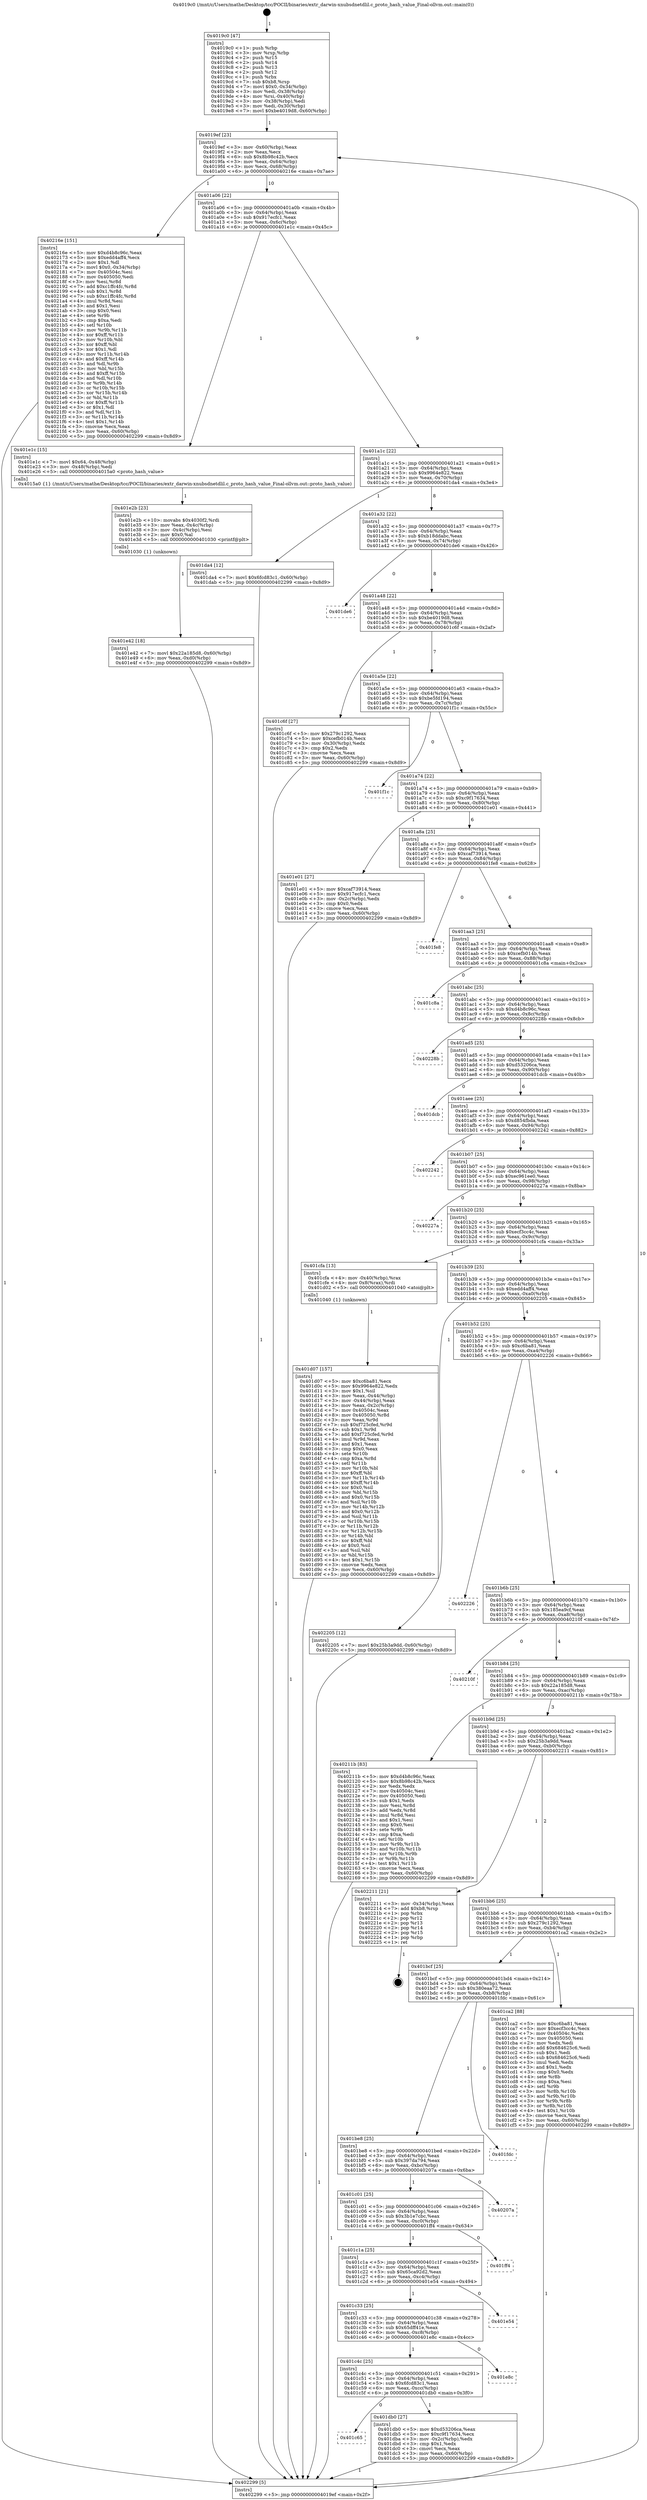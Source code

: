 digraph "0x4019c0" {
  label = "0x4019c0 (/mnt/c/Users/mathe/Desktop/tcc/POCII/binaries/extr_darwin-xnubsdnetdlil.c_proto_hash_value_Final-ollvm.out::main(0))"
  labelloc = "t"
  node[shape=record]

  Entry [label="",width=0.3,height=0.3,shape=circle,fillcolor=black,style=filled]
  "0x4019ef" [label="{
     0x4019ef [23]\l
     | [instrs]\l
     &nbsp;&nbsp;0x4019ef \<+3\>: mov -0x60(%rbp),%eax\l
     &nbsp;&nbsp;0x4019f2 \<+2\>: mov %eax,%ecx\l
     &nbsp;&nbsp;0x4019f4 \<+6\>: sub $0x8b98c42b,%ecx\l
     &nbsp;&nbsp;0x4019fa \<+3\>: mov %eax,-0x64(%rbp)\l
     &nbsp;&nbsp;0x4019fd \<+3\>: mov %ecx,-0x68(%rbp)\l
     &nbsp;&nbsp;0x401a00 \<+6\>: je 000000000040216e \<main+0x7ae\>\l
  }"]
  "0x40216e" [label="{
     0x40216e [151]\l
     | [instrs]\l
     &nbsp;&nbsp;0x40216e \<+5\>: mov $0xd4b8c96c,%eax\l
     &nbsp;&nbsp;0x402173 \<+5\>: mov $0xedd4aff4,%ecx\l
     &nbsp;&nbsp;0x402178 \<+2\>: mov $0x1,%dl\l
     &nbsp;&nbsp;0x40217a \<+7\>: movl $0x0,-0x34(%rbp)\l
     &nbsp;&nbsp;0x402181 \<+7\>: mov 0x40504c,%esi\l
     &nbsp;&nbsp;0x402188 \<+7\>: mov 0x405050,%edi\l
     &nbsp;&nbsp;0x40218f \<+3\>: mov %esi,%r8d\l
     &nbsp;&nbsp;0x402192 \<+7\>: add $0xc1ffc4fc,%r8d\l
     &nbsp;&nbsp;0x402199 \<+4\>: sub $0x1,%r8d\l
     &nbsp;&nbsp;0x40219d \<+7\>: sub $0xc1ffc4fc,%r8d\l
     &nbsp;&nbsp;0x4021a4 \<+4\>: imul %r8d,%esi\l
     &nbsp;&nbsp;0x4021a8 \<+3\>: and $0x1,%esi\l
     &nbsp;&nbsp;0x4021ab \<+3\>: cmp $0x0,%esi\l
     &nbsp;&nbsp;0x4021ae \<+4\>: sete %r9b\l
     &nbsp;&nbsp;0x4021b2 \<+3\>: cmp $0xa,%edi\l
     &nbsp;&nbsp;0x4021b5 \<+4\>: setl %r10b\l
     &nbsp;&nbsp;0x4021b9 \<+3\>: mov %r9b,%r11b\l
     &nbsp;&nbsp;0x4021bc \<+4\>: xor $0xff,%r11b\l
     &nbsp;&nbsp;0x4021c0 \<+3\>: mov %r10b,%bl\l
     &nbsp;&nbsp;0x4021c3 \<+3\>: xor $0xff,%bl\l
     &nbsp;&nbsp;0x4021c6 \<+3\>: xor $0x1,%dl\l
     &nbsp;&nbsp;0x4021c9 \<+3\>: mov %r11b,%r14b\l
     &nbsp;&nbsp;0x4021cc \<+4\>: and $0xff,%r14b\l
     &nbsp;&nbsp;0x4021d0 \<+3\>: and %dl,%r9b\l
     &nbsp;&nbsp;0x4021d3 \<+3\>: mov %bl,%r15b\l
     &nbsp;&nbsp;0x4021d6 \<+4\>: and $0xff,%r15b\l
     &nbsp;&nbsp;0x4021da \<+3\>: and %dl,%r10b\l
     &nbsp;&nbsp;0x4021dd \<+3\>: or %r9b,%r14b\l
     &nbsp;&nbsp;0x4021e0 \<+3\>: or %r10b,%r15b\l
     &nbsp;&nbsp;0x4021e3 \<+3\>: xor %r15b,%r14b\l
     &nbsp;&nbsp;0x4021e6 \<+3\>: or %bl,%r11b\l
     &nbsp;&nbsp;0x4021e9 \<+4\>: xor $0xff,%r11b\l
     &nbsp;&nbsp;0x4021ed \<+3\>: or $0x1,%dl\l
     &nbsp;&nbsp;0x4021f0 \<+3\>: and %dl,%r11b\l
     &nbsp;&nbsp;0x4021f3 \<+3\>: or %r11b,%r14b\l
     &nbsp;&nbsp;0x4021f6 \<+4\>: test $0x1,%r14b\l
     &nbsp;&nbsp;0x4021fa \<+3\>: cmovne %ecx,%eax\l
     &nbsp;&nbsp;0x4021fd \<+3\>: mov %eax,-0x60(%rbp)\l
     &nbsp;&nbsp;0x402200 \<+5\>: jmp 0000000000402299 \<main+0x8d9\>\l
  }"]
  "0x401a06" [label="{
     0x401a06 [22]\l
     | [instrs]\l
     &nbsp;&nbsp;0x401a06 \<+5\>: jmp 0000000000401a0b \<main+0x4b\>\l
     &nbsp;&nbsp;0x401a0b \<+3\>: mov -0x64(%rbp),%eax\l
     &nbsp;&nbsp;0x401a0e \<+5\>: sub $0x917ecfc1,%eax\l
     &nbsp;&nbsp;0x401a13 \<+3\>: mov %eax,-0x6c(%rbp)\l
     &nbsp;&nbsp;0x401a16 \<+6\>: je 0000000000401e1c \<main+0x45c\>\l
  }"]
  Exit [label="",width=0.3,height=0.3,shape=circle,fillcolor=black,style=filled,peripheries=2]
  "0x401e1c" [label="{
     0x401e1c [15]\l
     | [instrs]\l
     &nbsp;&nbsp;0x401e1c \<+7\>: movl $0x64,-0x48(%rbp)\l
     &nbsp;&nbsp;0x401e23 \<+3\>: mov -0x48(%rbp),%edi\l
     &nbsp;&nbsp;0x401e26 \<+5\>: call 00000000004015a0 \<proto_hash_value\>\l
     | [calls]\l
     &nbsp;&nbsp;0x4015a0 \{1\} (/mnt/c/Users/mathe/Desktop/tcc/POCII/binaries/extr_darwin-xnubsdnetdlil.c_proto_hash_value_Final-ollvm.out::proto_hash_value)\l
  }"]
  "0x401a1c" [label="{
     0x401a1c [22]\l
     | [instrs]\l
     &nbsp;&nbsp;0x401a1c \<+5\>: jmp 0000000000401a21 \<main+0x61\>\l
     &nbsp;&nbsp;0x401a21 \<+3\>: mov -0x64(%rbp),%eax\l
     &nbsp;&nbsp;0x401a24 \<+5\>: sub $0x9964e822,%eax\l
     &nbsp;&nbsp;0x401a29 \<+3\>: mov %eax,-0x70(%rbp)\l
     &nbsp;&nbsp;0x401a2c \<+6\>: je 0000000000401da4 \<main+0x3e4\>\l
  }"]
  "0x401e42" [label="{
     0x401e42 [18]\l
     | [instrs]\l
     &nbsp;&nbsp;0x401e42 \<+7\>: movl $0x22a185d8,-0x60(%rbp)\l
     &nbsp;&nbsp;0x401e49 \<+6\>: mov %eax,-0xd0(%rbp)\l
     &nbsp;&nbsp;0x401e4f \<+5\>: jmp 0000000000402299 \<main+0x8d9\>\l
  }"]
  "0x401da4" [label="{
     0x401da4 [12]\l
     | [instrs]\l
     &nbsp;&nbsp;0x401da4 \<+7\>: movl $0x6fcd83c1,-0x60(%rbp)\l
     &nbsp;&nbsp;0x401dab \<+5\>: jmp 0000000000402299 \<main+0x8d9\>\l
  }"]
  "0x401a32" [label="{
     0x401a32 [22]\l
     | [instrs]\l
     &nbsp;&nbsp;0x401a32 \<+5\>: jmp 0000000000401a37 \<main+0x77\>\l
     &nbsp;&nbsp;0x401a37 \<+3\>: mov -0x64(%rbp),%eax\l
     &nbsp;&nbsp;0x401a3a \<+5\>: sub $0xb18ddabc,%eax\l
     &nbsp;&nbsp;0x401a3f \<+3\>: mov %eax,-0x74(%rbp)\l
     &nbsp;&nbsp;0x401a42 \<+6\>: je 0000000000401de6 \<main+0x426\>\l
  }"]
  "0x401e2b" [label="{
     0x401e2b [23]\l
     | [instrs]\l
     &nbsp;&nbsp;0x401e2b \<+10\>: movabs $0x4030f2,%rdi\l
     &nbsp;&nbsp;0x401e35 \<+3\>: mov %eax,-0x4c(%rbp)\l
     &nbsp;&nbsp;0x401e38 \<+3\>: mov -0x4c(%rbp),%esi\l
     &nbsp;&nbsp;0x401e3b \<+2\>: mov $0x0,%al\l
     &nbsp;&nbsp;0x401e3d \<+5\>: call 0000000000401030 \<printf@plt\>\l
     | [calls]\l
     &nbsp;&nbsp;0x401030 \{1\} (unknown)\l
  }"]
  "0x401de6" [label="{
     0x401de6\l
  }", style=dashed]
  "0x401a48" [label="{
     0x401a48 [22]\l
     | [instrs]\l
     &nbsp;&nbsp;0x401a48 \<+5\>: jmp 0000000000401a4d \<main+0x8d\>\l
     &nbsp;&nbsp;0x401a4d \<+3\>: mov -0x64(%rbp),%eax\l
     &nbsp;&nbsp;0x401a50 \<+5\>: sub $0xbe4019d8,%eax\l
     &nbsp;&nbsp;0x401a55 \<+3\>: mov %eax,-0x78(%rbp)\l
     &nbsp;&nbsp;0x401a58 \<+6\>: je 0000000000401c6f \<main+0x2af\>\l
  }"]
  "0x401c65" [label="{
     0x401c65\l
  }", style=dashed]
  "0x401c6f" [label="{
     0x401c6f [27]\l
     | [instrs]\l
     &nbsp;&nbsp;0x401c6f \<+5\>: mov $0x279c1292,%eax\l
     &nbsp;&nbsp;0x401c74 \<+5\>: mov $0xcefb014b,%ecx\l
     &nbsp;&nbsp;0x401c79 \<+3\>: mov -0x30(%rbp),%edx\l
     &nbsp;&nbsp;0x401c7c \<+3\>: cmp $0x2,%edx\l
     &nbsp;&nbsp;0x401c7f \<+3\>: cmovne %ecx,%eax\l
     &nbsp;&nbsp;0x401c82 \<+3\>: mov %eax,-0x60(%rbp)\l
     &nbsp;&nbsp;0x401c85 \<+5\>: jmp 0000000000402299 \<main+0x8d9\>\l
  }"]
  "0x401a5e" [label="{
     0x401a5e [22]\l
     | [instrs]\l
     &nbsp;&nbsp;0x401a5e \<+5\>: jmp 0000000000401a63 \<main+0xa3\>\l
     &nbsp;&nbsp;0x401a63 \<+3\>: mov -0x64(%rbp),%eax\l
     &nbsp;&nbsp;0x401a66 \<+5\>: sub $0xbe5fd194,%eax\l
     &nbsp;&nbsp;0x401a6b \<+3\>: mov %eax,-0x7c(%rbp)\l
     &nbsp;&nbsp;0x401a6e \<+6\>: je 0000000000401f1c \<main+0x55c\>\l
  }"]
  "0x402299" [label="{
     0x402299 [5]\l
     | [instrs]\l
     &nbsp;&nbsp;0x402299 \<+5\>: jmp 00000000004019ef \<main+0x2f\>\l
  }"]
  "0x4019c0" [label="{
     0x4019c0 [47]\l
     | [instrs]\l
     &nbsp;&nbsp;0x4019c0 \<+1\>: push %rbp\l
     &nbsp;&nbsp;0x4019c1 \<+3\>: mov %rsp,%rbp\l
     &nbsp;&nbsp;0x4019c4 \<+2\>: push %r15\l
     &nbsp;&nbsp;0x4019c6 \<+2\>: push %r14\l
     &nbsp;&nbsp;0x4019c8 \<+2\>: push %r13\l
     &nbsp;&nbsp;0x4019ca \<+2\>: push %r12\l
     &nbsp;&nbsp;0x4019cc \<+1\>: push %rbx\l
     &nbsp;&nbsp;0x4019cd \<+7\>: sub $0xb8,%rsp\l
     &nbsp;&nbsp;0x4019d4 \<+7\>: movl $0x0,-0x34(%rbp)\l
     &nbsp;&nbsp;0x4019db \<+3\>: mov %edi,-0x38(%rbp)\l
     &nbsp;&nbsp;0x4019de \<+4\>: mov %rsi,-0x40(%rbp)\l
     &nbsp;&nbsp;0x4019e2 \<+3\>: mov -0x38(%rbp),%edi\l
     &nbsp;&nbsp;0x4019e5 \<+3\>: mov %edi,-0x30(%rbp)\l
     &nbsp;&nbsp;0x4019e8 \<+7\>: movl $0xbe4019d8,-0x60(%rbp)\l
  }"]
  "0x401db0" [label="{
     0x401db0 [27]\l
     | [instrs]\l
     &nbsp;&nbsp;0x401db0 \<+5\>: mov $0xd53206ca,%eax\l
     &nbsp;&nbsp;0x401db5 \<+5\>: mov $0xc9f17634,%ecx\l
     &nbsp;&nbsp;0x401dba \<+3\>: mov -0x2c(%rbp),%edx\l
     &nbsp;&nbsp;0x401dbd \<+3\>: cmp $0x1,%edx\l
     &nbsp;&nbsp;0x401dc0 \<+3\>: cmovl %ecx,%eax\l
     &nbsp;&nbsp;0x401dc3 \<+3\>: mov %eax,-0x60(%rbp)\l
     &nbsp;&nbsp;0x401dc6 \<+5\>: jmp 0000000000402299 \<main+0x8d9\>\l
  }"]
  "0x401f1c" [label="{
     0x401f1c\l
  }", style=dashed]
  "0x401a74" [label="{
     0x401a74 [22]\l
     | [instrs]\l
     &nbsp;&nbsp;0x401a74 \<+5\>: jmp 0000000000401a79 \<main+0xb9\>\l
     &nbsp;&nbsp;0x401a79 \<+3\>: mov -0x64(%rbp),%eax\l
     &nbsp;&nbsp;0x401a7c \<+5\>: sub $0xc9f17634,%eax\l
     &nbsp;&nbsp;0x401a81 \<+3\>: mov %eax,-0x80(%rbp)\l
     &nbsp;&nbsp;0x401a84 \<+6\>: je 0000000000401e01 \<main+0x441\>\l
  }"]
  "0x401c4c" [label="{
     0x401c4c [25]\l
     | [instrs]\l
     &nbsp;&nbsp;0x401c4c \<+5\>: jmp 0000000000401c51 \<main+0x291\>\l
     &nbsp;&nbsp;0x401c51 \<+3\>: mov -0x64(%rbp),%eax\l
     &nbsp;&nbsp;0x401c54 \<+5\>: sub $0x6fcd83c1,%eax\l
     &nbsp;&nbsp;0x401c59 \<+6\>: mov %eax,-0xcc(%rbp)\l
     &nbsp;&nbsp;0x401c5f \<+6\>: je 0000000000401db0 \<main+0x3f0\>\l
  }"]
  "0x401e01" [label="{
     0x401e01 [27]\l
     | [instrs]\l
     &nbsp;&nbsp;0x401e01 \<+5\>: mov $0xcaf73914,%eax\l
     &nbsp;&nbsp;0x401e06 \<+5\>: mov $0x917ecfc1,%ecx\l
     &nbsp;&nbsp;0x401e0b \<+3\>: mov -0x2c(%rbp),%edx\l
     &nbsp;&nbsp;0x401e0e \<+3\>: cmp $0x0,%edx\l
     &nbsp;&nbsp;0x401e11 \<+3\>: cmove %ecx,%eax\l
     &nbsp;&nbsp;0x401e14 \<+3\>: mov %eax,-0x60(%rbp)\l
     &nbsp;&nbsp;0x401e17 \<+5\>: jmp 0000000000402299 \<main+0x8d9\>\l
  }"]
  "0x401a8a" [label="{
     0x401a8a [25]\l
     | [instrs]\l
     &nbsp;&nbsp;0x401a8a \<+5\>: jmp 0000000000401a8f \<main+0xcf\>\l
     &nbsp;&nbsp;0x401a8f \<+3\>: mov -0x64(%rbp),%eax\l
     &nbsp;&nbsp;0x401a92 \<+5\>: sub $0xcaf73914,%eax\l
     &nbsp;&nbsp;0x401a97 \<+6\>: mov %eax,-0x84(%rbp)\l
     &nbsp;&nbsp;0x401a9d \<+6\>: je 0000000000401fe8 \<main+0x628\>\l
  }"]
  "0x401e8c" [label="{
     0x401e8c\l
  }", style=dashed]
  "0x401fe8" [label="{
     0x401fe8\l
  }", style=dashed]
  "0x401aa3" [label="{
     0x401aa3 [25]\l
     | [instrs]\l
     &nbsp;&nbsp;0x401aa3 \<+5\>: jmp 0000000000401aa8 \<main+0xe8\>\l
     &nbsp;&nbsp;0x401aa8 \<+3\>: mov -0x64(%rbp),%eax\l
     &nbsp;&nbsp;0x401aab \<+5\>: sub $0xcefb014b,%eax\l
     &nbsp;&nbsp;0x401ab0 \<+6\>: mov %eax,-0x88(%rbp)\l
     &nbsp;&nbsp;0x401ab6 \<+6\>: je 0000000000401c8a \<main+0x2ca\>\l
  }"]
  "0x401c33" [label="{
     0x401c33 [25]\l
     | [instrs]\l
     &nbsp;&nbsp;0x401c33 \<+5\>: jmp 0000000000401c38 \<main+0x278\>\l
     &nbsp;&nbsp;0x401c38 \<+3\>: mov -0x64(%rbp),%eax\l
     &nbsp;&nbsp;0x401c3b \<+5\>: sub $0x65dff41e,%eax\l
     &nbsp;&nbsp;0x401c40 \<+6\>: mov %eax,-0xc8(%rbp)\l
     &nbsp;&nbsp;0x401c46 \<+6\>: je 0000000000401e8c \<main+0x4cc\>\l
  }"]
  "0x401c8a" [label="{
     0x401c8a\l
  }", style=dashed]
  "0x401abc" [label="{
     0x401abc [25]\l
     | [instrs]\l
     &nbsp;&nbsp;0x401abc \<+5\>: jmp 0000000000401ac1 \<main+0x101\>\l
     &nbsp;&nbsp;0x401ac1 \<+3\>: mov -0x64(%rbp),%eax\l
     &nbsp;&nbsp;0x401ac4 \<+5\>: sub $0xd4b8c96c,%eax\l
     &nbsp;&nbsp;0x401ac9 \<+6\>: mov %eax,-0x8c(%rbp)\l
     &nbsp;&nbsp;0x401acf \<+6\>: je 000000000040228b \<main+0x8cb\>\l
  }"]
  "0x401e54" [label="{
     0x401e54\l
  }", style=dashed]
  "0x40228b" [label="{
     0x40228b\l
  }", style=dashed]
  "0x401ad5" [label="{
     0x401ad5 [25]\l
     | [instrs]\l
     &nbsp;&nbsp;0x401ad5 \<+5\>: jmp 0000000000401ada \<main+0x11a\>\l
     &nbsp;&nbsp;0x401ada \<+3\>: mov -0x64(%rbp),%eax\l
     &nbsp;&nbsp;0x401add \<+5\>: sub $0xd53206ca,%eax\l
     &nbsp;&nbsp;0x401ae2 \<+6\>: mov %eax,-0x90(%rbp)\l
     &nbsp;&nbsp;0x401ae8 \<+6\>: je 0000000000401dcb \<main+0x40b\>\l
  }"]
  "0x401c1a" [label="{
     0x401c1a [25]\l
     | [instrs]\l
     &nbsp;&nbsp;0x401c1a \<+5\>: jmp 0000000000401c1f \<main+0x25f\>\l
     &nbsp;&nbsp;0x401c1f \<+3\>: mov -0x64(%rbp),%eax\l
     &nbsp;&nbsp;0x401c22 \<+5\>: sub $0x65ca92d2,%eax\l
     &nbsp;&nbsp;0x401c27 \<+6\>: mov %eax,-0xc4(%rbp)\l
     &nbsp;&nbsp;0x401c2d \<+6\>: je 0000000000401e54 \<main+0x494\>\l
  }"]
  "0x401dcb" [label="{
     0x401dcb\l
  }", style=dashed]
  "0x401aee" [label="{
     0x401aee [25]\l
     | [instrs]\l
     &nbsp;&nbsp;0x401aee \<+5\>: jmp 0000000000401af3 \<main+0x133\>\l
     &nbsp;&nbsp;0x401af3 \<+3\>: mov -0x64(%rbp),%eax\l
     &nbsp;&nbsp;0x401af6 \<+5\>: sub $0xd854fbda,%eax\l
     &nbsp;&nbsp;0x401afb \<+6\>: mov %eax,-0x94(%rbp)\l
     &nbsp;&nbsp;0x401b01 \<+6\>: je 0000000000402242 \<main+0x882\>\l
  }"]
  "0x401ff4" [label="{
     0x401ff4\l
  }", style=dashed]
  "0x402242" [label="{
     0x402242\l
  }", style=dashed]
  "0x401b07" [label="{
     0x401b07 [25]\l
     | [instrs]\l
     &nbsp;&nbsp;0x401b07 \<+5\>: jmp 0000000000401b0c \<main+0x14c\>\l
     &nbsp;&nbsp;0x401b0c \<+3\>: mov -0x64(%rbp),%eax\l
     &nbsp;&nbsp;0x401b0f \<+5\>: sub $0xec961ee0,%eax\l
     &nbsp;&nbsp;0x401b14 \<+6\>: mov %eax,-0x98(%rbp)\l
     &nbsp;&nbsp;0x401b1a \<+6\>: je 000000000040227a \<main+0x8ba\>\l
  }"]
  "0x401c01" [label="{
     0x401c01 [25]\l
     | [instrs]\l
     &nbsp;&nbsp;0x401c01 \<+5\>: jmp 0000000000401c06 \<main+0x246\>\l
     &nbsp;&nbsp;0x401c06 \<+3\>: mov -0x64(%rbp),%eax\l
     &nbsp;&nbsp;0x401c09 \<+5\>: sub $0x3b1e7cbc,%eax\l
     &nbsp;&nbsp;0x401c0e \<+6\>: mov %eax,-0xc0(%rbp)\l
     &nbsp;&nbsp;0x401c14 \<+6\>: je 0000000000401ff4 \<main+0x634\>\l
  }"]
  "0x40227a" [label="{
     0x40227a\l
  }", style=dashed]
  "0x401b20" [label="{
     0x401b20 [25]\l
     | [instrs]\l
     &nbsp;&nbsp;0x401b20 \<+5\>: jmp 0000000000401b25 \<main+0x165\>\l
     &nbsp;&nbsp;0x401b25 \<+3\>: mov -0x64(%rbp),%eax\l
     &nbsp;&nbsp;0x401b28 \<+5\>: sub $0xecf3cc4c,%eax\l
     &nbsp;&nbsp;0x401b2d \<+6\>: mov %eax,-0x9c(%rbp)\l
     &nbsp;&nbsp;0x401b33 \<+6\>: je 0000000000401cfa \<main+0x33a\>\l
  }"]
  "0x40207a" [label="{
     0x40207a\l
  }", style=dashed]
  "0x401cfa" [label="{
     0x401cfa [13]\l
     | [instrs]\l
     &nbsp;&nbsp;0x401cfa \<+4\>: mov -0x40(%rbp),%rax\l
     &nbsp;&nbsp;0x401cfe \<+4\>: mov 0x8(%rax),%rdi\l
     &nbsp;&nbsp;0x401d02 \<+5\>: call 0000000000401040 \<atoi@plt\>\l
     | [calls]\l
     &nbsp;&nbsp;0x401040 \{1\} (unknown)\l
  }"]
  "0x401b39" [label="{
     0x401b39 [25]\l
     | [instrs]\l
     &nbsp;&nbsp;0x401b39 \<+5\>: jmp 0000000000401b3e \<main+0x17e\>\l
     &nbsp;&nbsp;0x401b3e \<+3\>: mov -0x64(%rbp),%eax\l
     &nbsp;&nbsp;0x401b41 \<+5\>: sub $0xedd4aff4,%eax\l
     &nbsp;&nbsp;0x401b46 \<+6\>: mov %eax,-0xa0(%rbp)\l
     &nbsp;&nbsp;0x401b4c \<+6\>: je 0000000000402205 \<main+0x845\>\l
  }"]
  "0x401be8" [label="{
     0x401be8 [25]\l
     | [instrs]\l
     &nbsp;&nbsp;0x401be8 \<+5\>: jmp 0000000000401bed \<main+0x22d\>\l
     &nbsp;&nbsp;0x401bed \<+3\>: mov -0x64(%rbp),%eax\l
     &nbsp;&nbsp;0x401bf0 \<+5\>: sub $0x397da794,%eax\l
     &nbsp;&nbsp;0x401bf5 \<+6\>: mov %eax,-0xbc(%rbp)\l
     &nbsp;&nbsp;0x401bfb \<+6\>: je 000000000040207a \<main+0x6ba\>\l
  }"]
  "0x402205" [label="{
     0x402205 [12]\l
     | [instrs]\l
     &nbsp;&nbsp;0x402205 \<+7\>: movl $0x25b3a9dd,-0x60(%rbp)\l
     &nbsp;&nbsp;0x40220c \<+5\>: jmp 0000000000402299 \<main+0x8d9\>\l
  }"]
  "0x401b52" [label="{
     0x401b52 [25]\l
     | [instrs]\l
     &nbsp;&nbsp;0x401b52 \<+5\>: jmp 0000000000401b57 \<main+0x197\>\l
     &nbsp;&nbsp;0x401b57 \<+3\>: mov -0x64(%rbp),%eax\l
     &nbsp;&nbsp;0x401b5a \<+5\>: sub $0xc6ba81,%eax\l
     &nbsp;&nbsp;0x401b5f \<+6\>: mov %eax,-0xa4(%rbp)\l
     &nbsp;&nbsp;0x401b65 \<+6\>: je 0000000000402226 \<main+0x866\>\l
  }"]
  "0x401fdc" [label="{
     0x401fdc\l
  }", style=dashed]
  "0x402226" [label="{
     0x402226\l
  }", style=dashed]
  "0x401b6b" [label="{
     0x401b6b [25]\l
     | [instrs]\l
     &nbsp;&nbsp;0x401b6b \<+5\>: jmp 0000000000401b70 \<main+0x1b0\>\l
     &nbsp;&nbsp;0x401b70 \<+3\>: mov -0x64(%rbp),%eax\l
     &nbsp;&nbsp;0x401b73 \<+5\>: sub $0x185ea9cf,%eax\l
     &nbsp;&nbsp;0x401b78 \<+6\>: mov %eax,-0xa8(%rbp)\l
     &nbsp;&nbsp;0x401b7e \<+6\>: je 000000000040210f \<main+0x74f\>\l
  }"]
  "0x401d07" [label="{
     0x401d07 [157]\l
     | [instrs]\l
     &nbsp;&nbsp;0x401d07 \<+5\>: mov $0xc6ba81,%ecx\l
     &nbsp;&nbsp;0x401d0c \<+5\>: mov $0x9964e822,%edx\l
     &nbsp;&nbsp;0x401d11 \<+3\>: mov $0x1,%sil\l
     &nbsp;&nbsp;0x401d14 \<+3\>: mov %eax,-0x44(%rbp)\l
     &nbsp;&nbsp;0x401d17 \<+3\>: mov -0x44(%rbp),%eax\l
     &nbsp;&nbsp;0x401d1a \<+3\>: mov %eax,-0x2c(%rbp)\l
     &nbsp;&nbsp;0x401d1d \<+7\>: mov 0x40504c,%eax\l
     &nbsp;&nbsp;0x401d24 \<+8\>: mov 0x405050,%r8d\l
     &nbsp;&nbsp;0x401d2c \<+3\>: mov %eax,%r9d\l
     &nbsp;&nbsp;0x401d2f \<+7\>: sub $0xf725cfed,%r9d\l
     &nbsp;&nbsp;0x401d36 \<+4\>: sub $0x1,%r9d\l
     &nbsp;&nbsp;0x401d3a \<+7\>: add $0xf725cfed,%r9d\l
     &nbsp;&nbsp;0x401d41 \<+4\>: imul %r9d,%eax\l
     &nbsp;&nbsp;0x401d45 \<+3\>: and $0x1,%eax\l
     &nbsp;&nbsp;0x401d48 \<+3\>: cmp $0x0,%eax\l
     &nbsp;&nbsp;0x401d4b \<+4\>: sete %r10b\l
     &nbsp;&nbsp;0x401d4f \<+4\>: cmp $0xa,%r8d\l
     &nbsp;&nbsp;0x401d53 \<+4\>: setl %r11b\l
     &nbsp;&nbsp;0x401d57 \<+3\>: mov %r10b,%bl\l
     &nbsp;&nbsp;0x401d5a \<+3\>: xor $0xff,%bl\l
     &nbsp;&nbsp;0x401d5d \<+3\>: mov %r11b,%r14b\l
     &nbsp;&nbsp;0x401d60 \<+4\>: xor $0xff,%r14b\l
     &nbsp;&nbsp;0x401d64 \<+4\>: xor $0x0,%sil\l
     &nbsp;&nbsp;0x401d68 \<+3\>: mov %bl,%r15b\l
     &nbsp;&nbsp;0x401d6b \<+4\>: and $0x0,%r15b\l
     &nbsp;&nbsp;0x401d6f \<+3\>: and %sil,%r10b\l
     &nbsp;&nbsp;0x401d72 \<+3\>: mov %r14b,%r12b\l
     &nbsp;&nbsp;0x401d75 \<+4\>: and $0x0,%r12b\l
     &nbsp;&nbsp;0x401d79 \<+3\>: and %sil,%r11b\l
     &nbsp;&nbsp;0x401d7c \<+3\>: or %r10b,%r15b\l
     &nbsp;&nbsp;0x401d7f \<+3\>: or %r11b,%r12b\l
     &nbsp;&nbsp;0x401d82 \<+3\>: xor %r12b,%r15b\l
     &nbsp;&nbsp;0x401d85 \<+3\>: or %r14b,%bl\l
     &nbsp;&nbsp;0x401d88 \<+3\>: xor $0xff,%bl\l
     &nbsp;&nbsp;0x401d8b \<+4\>: or $0x0,%sil\l
     &nbsp;&nbsp;0x401d8f \<+3\>: and %sil,%bl\l
     &nbsp;&nbsp;0x401d92 \<+3\>: or %bl,%r15b\l
     &nbsp;&nbsp;0x401d95 \<+4\>: test $0x1,%r15b\l
     &nbsp;&nbsp;0x401d99 \<+3\>: cmovne %edx,%ecx\l
     &nbsp;&nbsp;0x401d9c \<+3\>: mov %ecx,-0x60(%rbp)\l
     &nbsp;&nbsp;0x401d9f \<+5\>: jmp 0000000000402299 \<main+0x8d9\>\l
  }"]
  "0x40210f" [label="{
     0x40210f\l
  }", style=dashed]
  "0x401b84" [label="{
     0x401b84 [25]\l
     | [instrs]\l
     &nbsp;&nbsp;0x401b84 \<+5\>: jmp 0000000000401b89 \<main+0x1c9\>\l
     &nbsp;&nbsp;0x401b89 \<+3\>: mov -0x64(%rbp),%eax\l
     &nbsp;&nbsp;0x401b8c \<+5\>: sub $0x22a185d8,%eax\l
     &nbsp;&nbsp;0x401b91 \<+6\>: mov %eax,-0xac(%rbp)\l
     &nbsp;&nbsp;0x401b97 \<+6\>: je 000000000040211b \<main+0x75b\>\l
  }"]
  "0x401bcf" [label="{
     0x401bcf [25]\l
     | [instrs]\l
     &nbsp;&nbsp;0x401bcf \<+5\>: jmp 0000000000401bd4 \<main+0x214\>\l
     &nbsp;&nbsp;0x401bd4 \<+3\>: mov -0x64(%rbp),%eax\l
     &nbsp;&nbsp;0x401bd7 \<+5\>: sub $0x380eaa72,%eax\l
     &nbsp;&nbsp;0x401bdc \<+6\>: mov %eax,-0xb8(%rbp)\l
     &nbsp;&nbsp;0x401be2 \<+6\>: je 0000000000401fdc \<main+0x61c\>\l
  }"]
  "0x40211b" [label="{
     0x40211b [83]\l
     | [instrs]\l
     &nbsp;&nbsp;0x40211b \<+5\>: mov $0xd4b8c96c,%eax\l
     &nbsp;&nbsp;0x402120 \<+5\>: mov $0x8b98c42b,%ecx\l
     &nbsp;&nbsp;0x402125 \<+2\>: xor %edx,%edx\l
     &nbsp;&nbsp;0x402127 \<+7\>: mov 0x40504c,%esi\l
     &nbsp;&nbsp;0x40212e \<+7\>: mov 0x405050,%edi\l
     &nbsp;&nbsp;0x402135 \<+3\>: sub $0x1,%edx\l
     &nbsp;&nbsp;0x402138 \<+3\>: mov %esi,%r8d\l
     &nbsp;&nbsp;0x40213b \<+3\>: add %edx,%r8d\l
     &nbsp;&nbsp;0x40213e \<+4\>: imul %r8d,%esi\l
     &nbsp;&nbsp;0x402142 \<+3\>: and $0x1,%esi\l
     &nbsp;&nbsp;0x402145 \<+3\>: cmp $0x0,%esi\l
     &nbsp;&nbsp;0x402148 \<+4\>: sete %r9b\l
     &nbsp;&nbsp;0x40214c \<+3\>: cmp $0xa,%edi\l
     &nbsp;&nbsp;0x40214f \<+4\>: setl %r10b\l
     &nbsp;&nbsp;0x402153 \<+3\>: mov %r9b,%r11b\l
     &nbsp;&nbsp;0x402156 \<+3\>: and %r10b,%r11b\l
     &nbsp;&nbsp;0x402159 \<+3\>: xor %r10b,%r9b\l
     &nbsp;&nbsp;0x40215c \<+3\>: or %r9b,%r11b\l
     &nbsp;&nbsp;0x40215f \<+4\>: test $0x1,%r11b\l
     &nbsp;&nbsp;0x402163 \<+3\>: cmovne %ecx,%eax\l
     &nbsp;&nbsp;0x402166 \<+3\>: mov %eax,-0x60(%rbp)\l
     &nbsp;&nbsp;0x402169 \<+5\>: jmp 0000000000402299 \<main+0x8d9\>\l
  }"]
  "0x401b9d" [label="{
     0x401b9d [25]\l
     | [instrs]\l
     &nbsp;&nbsp;0x401b9d \<+5\>: jmp 0000000000401ba2 \<main+0x1e2\>\l
     &nbsp;&nbsp;0x401ba2 \<+3\>: mov -0x64(%rbp),%eax\l
     &nbsp;&nbsp;0x401ba5 \<+5\>: sub $0x25b3a9dd,%eax\l
     &nbsp;&nbsp;0x401baa \<+6\>: mov %eax,-0xb0(%rbp)\l
     &nbsp;&nbsp;0x401bb0 \<+6\>: je 0000000000402211 \<main+0x851\>\l
  }"]
  "0x401ca2" [label="{
     0x401ca2 [88]\l
     | [instrs]\l
     &nbsp;&nbsp;0x401ca2 \<+5\>: mov $0xc6ba81,%eax\l
     &nbsp;&nbsp;0x401ca7 \<+5\>: mov $0xecf3cc4c,%ecx\l
     &nbsp;&nbsp;0x401cac \<+7\>: mov 0x40504c,%edx\l
     &nbsp;&nbsp;0x401cb3 \<+7\>: mov 0x405050,%esi\l
     &nbsp;&nbsp;0x401cba \<+2\>: mov %edx,%edi\l
     &nbsp;&nbsp;0x401cbc \<+6\>: add $0x684625c6,%edi\l
     &nbsp;&nbsp;0x401cc2 \<+3\>: sub $0x1,%edi\l
     &nbsp;&nbsp;0x401cc5 \<+6\>: sub $0x684625c6,%edi\l
     &nbsp;&nbsp;0x401ccb \<+3\>: imul %edi,%edx\l
     &nbsp;&nbsp;0x401cce \<+3\>: and $0x1,%edx\l
     &nbsp;&nbsp;0x401cd1 \<+3\>: cmp $0x0,%edx\l
     &nbsp;&nbsp;0x401cd4 \<+4\>: sete %r8b\l
     &nbsp;&nbsp;0x401cd8 \<+3\>: cmp $0xa,%esi\l
     &nbsp;&nbsp;0x401cdb \<+4\>: setl %r9b\l
     &nbsp;&nbsp;0x401cdf \<+3\>: mov %r8b,%r10b\l
     &nbsp;&nbsp;0x401ce2 \<+3\>: and %r9b,%r10b\l
     &nbsp;&nbsp;0x401ce5 \<+3\>: xor %r9b,%r8b\l
     &nbsp;&nbsp;0x401ce8 \<+3\>: or %r8b,%r10b\l
     &nbsp;&nbsp;0x401ceb \<+4\>: test $0x1,%r10b\l
     &nbsp;&nbsp;0x401cef \<+3\>: cmovne %ecx,%eax\l
     &nbsp;&nbsp;0x401cf2 \<+3\>: mov %eax,-0x60(%rbp)\l
     &nbsp;&nbsp;0x401cf5 \<+5\>: jmp 0000000000402299 \<main+0x8d9\>\l
  }"]
  "0x402211" [label="{
     0x402211 [21]\l
     | [instrs]\l
     &nbsp;&nbsp;0x402211 \<+3\>: mov -0x34(%rbp),%eax\l
     &nbsp;&nbsp;0x402214 \<+7\>: add $0xb8,%rsp\l
     &nbsp;&nbsp;0x40221b \<+1\>: pop %rbx\l
     &nbsp;&nbsp;0x40221c \<+2\>: pop %r12\l
     &nbsp;&nbsp;0x40221e \<+2\>: pop %r13\l
     &nbsp;&nbsp;0x402220 \<+2\>: pop %r14\l
     &nbsp;&nbsp;0x402222 \<+2\>: pop %r15\l
     &nbsp;&nbsp;0x402224 \<+1\>: pop %rbp\l
     &nbsp;&nbsp;0x402225 \<+1\>: ret\l
  }"]
  "0x401bb6" [label="{
     0x401bb6 [25]\l
     | [instrs]\l
     &nbsp;&nbsp;0x401bb6 \<+5\>: jmp 0000000000401bbb \<main+0x1fb\>\l
     &nbsp;&nbsp;0x401bbb \<+3\>: mov -0x64(%rbp),%eax\l
     &nbsp;&nbsp;0x401bbe \<+5\>: sub $0x279c1292,%eax\l
     &nbsp;&nbsp;0x401bc3 \<+6\>: mov %eax,-0xb4(%rbp)\l
     &nbsp;&nbsp;0x401bc9 \<+6\>: je 0000000000401ca2 \<main+0x2e2\>\l
  }"]
  Entry -> "0x4019c0" [label=" 1"]
  "0x4019ef" -> "0x40216e" [label=" 1"]
  "0x4019ef" -> "0x401a06" [label=" 10"]
  "0x402211" -> Exit [label=" 1"]
  "0x401a06" -> "0x401e1c" [label=" 1"]
  "0x401a06" -> "0x401a1c" [label=" 9"]
  "0x402205" -> "0x402299" [label=" 1"]
  "0x401a1c" -> "0x401da4" [label=" 1"]
  "0x401a1c" -> "0x401a32" [label=" 8"]
  "0x40216e" -> "0x402299" [label=" 1"]
  "0x401a32" -> "0x401de6" [label=" 0"]
  "0x401a32" -> "0x401a48" [label=" 8"]
  "0x40211b" -> "0x402299" [label=" 1"]
  "0x401a48" -> "0x401c6f" [label=" 1"]
  "0x401a48" -> "0x401a5e" [label=" 7"]
  "0x401c6f" -> "0x402299" [label=" 1"]
  "0x4019c0" -> "0x4019ef" [label=" 1"]
  "0x402299" -> "0x4019ef" [label=" 10"]
  "0x401e42" -> "0x402299" [label=" 1"]
  "0x401a5e" -> "0x401f1c" [label=" 0"]
  "0x401a5e" -> "0x401a74" [label=" 7"]
  "0x401e2b" -> "0x401e42" [label=" 1"]
  "0x401a74" -> "0x401e01" [label=" 1"]
  "0x401a74" -> "0x401a8a" [label=" 6"]
  "0x401e01" -> "0x402299" [label=" 1"]
  "0x401a8a" -> "0x401fe8" [label=" 0"]
  "0x401a8a" -> "0x401aa3" [label=" 6"]
  "0x401db0" -> "0x402299" [label=" 1"]
  "0x401aa3" -> "0x401c8a" [label=" 0"]
  "0x401aa3" -> "0x401abc" [label=" 6"]
  "0x401c4c" -> "0x401db0" [label=" 1"]
  "0x401abc" -> "0x40228b" [label=" 0"]
  "0x401abc" -> "0x401ad5" [label=" 6"]
  "0x401e1c" -> "0x401e2b" [label=" 1"]
  "0x401ad5" -> "0x401dcb" [label=" 0"]
  "0x401ad5" -> "0x401aee" [label=" 6"]
  "0x401c33" -> "0x401e8c" [label=" 0"]
  "0x401aee" -> "0x402242" [label=" 0"]
  "0x401aee" -> "0x401b07" [label=" 6"]
  "0x401c4c" -> "0x401c65" [label=" 0"]
  "0x401b07" -> "0x40227a" [label=" 0"]
  "0x401b07" -> "0x401b20" [label=" 6"]
  "0x401c1a" -> "0x401e54" [label=" 0"]
  "0x401b20" -> "0x401cfa" [label=" 1"]
  "0x401b20" -> "0x401b39" [label=" 5"]
  "0x401c33" -> "0x401c4c" [label=" 1"]
  "0x401b39" -> "0x402205" [label=" 1"]
  "0x401b39" -> "0x401b52" [label=" 4"]
  "0x401c01" -> "0x401ff4" [label=" 0"]
  "0x401b52" -> "0x402226" [label=" 0"]
  "0x401b52" -> "0x401b6b" [label=" 4"]
  "0x401c1a" -> "0x401c33" [label=" 1"]
  "0x401b6b" -> "0x40210f" [label=" 0"]
  "0x401b6b" -> "0x401b84" [label=" 4"]
  "0x401be8" -> "0x40207a" [label=" 0"]
  "0x401b84" -> "0x40211b" [label=" 1"]
  "0x401b84" -> "0x401b9d" [label=" 3"]
  "0x401c01" -> "0x401c1a" [label=" 1"]
  "0x401b9d" -> "0x402211" [label=" 1"]
  "0x401b9d" -> "0x401bb6" [label=" 2"]
  "0x401bcf" -> "0x401be8" [label=" 1"]
  "0x401bb6" -> "0x401ca2" [label=" 1"]
  "0x401bb6" -> "0x401bcf" [label=" 1"]
  "0x401ca2" -> "0x402299" [label=" 1"]
  "0x401cfa" -> "0x401d07" [label=" 1"]
  "0x401d07" -> "0x402299" [label=" 1"]
  "0x401da4" -> "0x402299" [label=" 1"]
  "0x401be8" -> "0x401c01" [label=" 1"]
  "0x401bcf" -> "0x401fdc" [label=" 0"]
}

